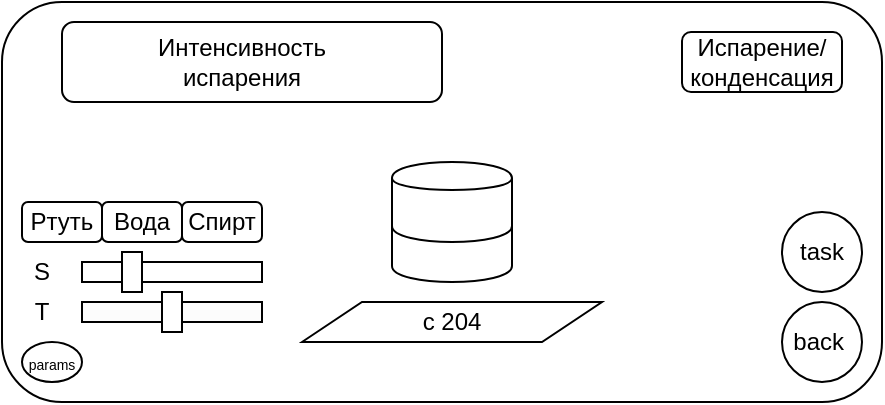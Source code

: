 <mxfile version="12.7.2" type="device"><diagram id="Q1khFhPhapXJhZYjOutT" name="Page-1"><mxGraphModel dx="306" dy="237" grid="1" gridSize="10" guides="1" tooltips="1" connect="1" arrows="1" fold="1" page="1" pageScale="1" pageWidth="827" pageHeight="1169" math="0" shadow="0"><root><mxCell id="0"/><mxCell id="1" parent="0"/><mxCell id="m3pysyhg26CgNpFMaeXe-2" value="" style="rounded=1;whiteSpace=wrap;html=1;" parent="1" vertex="1"><mxGeometry x="120" y="160" width="440" height="200" as="geometry"/></mxCell><mxCell id="m3pysyhg26CgNpFMaeXe-3" value="" style="group" parent="1" vertex="1" connectable="0"><mxGeometry x="150" y="170" width="190" height="40" as="geometry"/></mxCell><mxCell id="m3pysyhg26CgNpFMaeXe-4" value="" style="rounded=1;whiteSpace=wrap;html=1;" parent="m3pysyhg26CgNpFMaeXe-3" vertex="1"><mxGeometry width="190" height="40" as="geometry"/></mxCell><mxCell id="m3pysyhg26CgNpFMaeXe-5" value="Интенсивность испарения" style="text;html=1;strokeColor=none;fillColor=none;align=center;verticalAlign=middle;whiteSpace=wrap;rounded=0;" parent="m3pysyhg26CgNpFMaeXe-3" vertex="1"><mxGeometry x="20" y="10" width="140" height="20" as="geometry"/></mxCell><mxCell id="m3pysyhg26CgNpFMaeXe-6" value="с 204" style="shape=parallelogram;perimeter=parallelogramPerimeter;whiteSpace=wrap;html=1;" parent="1" vertex="1"><mxGeometry x="270" y="310" width="150" height="20" as="geometry"/></mxCell><mxCell id="m3pysyhg26CgNpFMaeXe-7" value="Испарение/конденсация" style="rounded=1;whiteSpace=wrap;html=1;" parent="1" vertex="1"><mxGeometry x="460" y="175" width="80" height="30" as="geometry"/></mxCell><mxCell id="m3pysyhg26CgNpFMaeXe-9" value="&lt;font style=&quot;font-size: 7px&quot;&gt;params&lt;/font&gt;" style="ellipse;whiteSpace=wrap;html=1;" parent="1" vertex="1"><mxGeometry x="130" y="330" width="30" height="20" as="geometry"/></mxCell><mxCell id="m3pysyhg26CgNpFMaeXe-10" value="back&amp;nbsp;" style="ellipse;whiteSpace=wrap;html=1;" parent="1" vertex="1"><mxGeometry x="510" y="310" width="40" height="40" as="geometry"/></mxCell><mxCell id="m3pysyhg26CgNpFMaeXe-12" value="" style="shape=cylinder;whiteSpace=wrap;html=1;boundedLbl=1;backgroundOutline=1;" parent="1" vertex="1"><mxGeometry x="315" y="260" width="60" height="40" as="geometry"/></mxCell><mxCell id="m3pysyhg26CgNpFMaeXe-15" value="" style="shape=cylinder;whiteSpace=wrap;html=1;boundedLbl=1;backgroundOutline=1;" parent="1" vertex="1"><mxGeometry x="315" y="240" width="60" height="40" as="geometry"/></mxCell><mxCell id="m3pysyhg26CgNpFMaeXe-16" value="" style="rounded=0;whiteSpace=wrap;html=1;strokeColor=#000000;fillColor=#FCFCFC;" parent="1" vertex="1"><mxGeometry x="160" y="310" width="90" height="10" as="geometry"/></mxCell><mxCell id="m3pysyhg26CgNpFMaeXe-17" value="" style="rounded=0;whiteSpace=wrap;html=1;strokeColor=#000000;fillColor=#FFFFFF;" parent="1" vertex="1"><mxGeometry x="160" y="290" width="90" height="10" as="geometry"/></mxCell><mxCell id="m3pysyhg26CgNpFMaeXe-23" value="" style="rounded=0;whiteSpace=wrap;html=1;strokeColor=#000000;fillColor=#FFFFFF;" parent="1" vertex="1"><mxGeometry x="200" y="305" width="10" height="20" as="geometry"/></mxCell><mxCell id="m3pysyhg26CgNpFMaeXe-25" value="" style="rounded=0;whiteSpace=wrap;html=1;strokeColor=#000000;fillColor=#FFFFFF;" parent="1" vertex="1"><mxGeometry x="180" y="285" width="10" height="20" as="geometry"/></mxCell><mxCell id="m3pysyhg26CgNpFMaeXe-29" value="S" style="text;html=1;strokeColor=none;fillColor=none;align=center;verticalAlign=middle;whiteSpace=wrap;rounded=0;" parent="1" vertex="1"><mxGeometry x="120" y="285" width="40" height="20" as="geometry"/></mxCell><mxCell id="m3pysyhg26CgNpFMaeXe-30" value="T" style="text;html=1;strokeColor=none;fillColor=none;align=center;verticalAlign=middle;whiteSpace=wrap;rounded=0;" parent="1" vertex="1"><mxGeometry x="120" y="305" width="40" height="20" as="geometry"/></mxCell><mxCell id="m3pysyhg26CgNpFMaeXe-33" value="Ртуть" style="rounded=1;whiteSpace=wrap;html=1;strokeColor=#000000;fillColor=#FFFFFF;" parent="1" vertex="1"><mxGeometry x="130" y="260" width="40" height="20" as="geometry"/></mxCell><mxCell id="JF5aAlJDotXqytz37pRn-1" value="task" style="ellipse;whiteSpace=wrap;html=1;aspect=fixed;" parent="1" vertex="1"><mxGeometry x="510" y="265" width="40" height="40" as="geometry"/></mxCell><mxCell id="JF5aAlJDotXqytz37pRn-2" value="Спирт" style="rounded=1;whiteSpace=wrap;html=1;strokeColor=#000000;fillColor=#FFFFFF;" parent="1" vertex="1"><mxGeometry x="210" y="260" width="40" height="20" as="geometry"/></mxCell><mxCell id="JF5aAlJDotXqytz37pRn-3" value="Вода" style="rounded=1;whiteSpace=wrap;html=1;strokeColor=#000000;fillColor=#FFFFFF;" parent="1" vertex="1"><mxGeometry x="170" y="260" width="40" height="20" as="geometry"/></mxCell></root></mxGraphModel></diagram></mxfile>